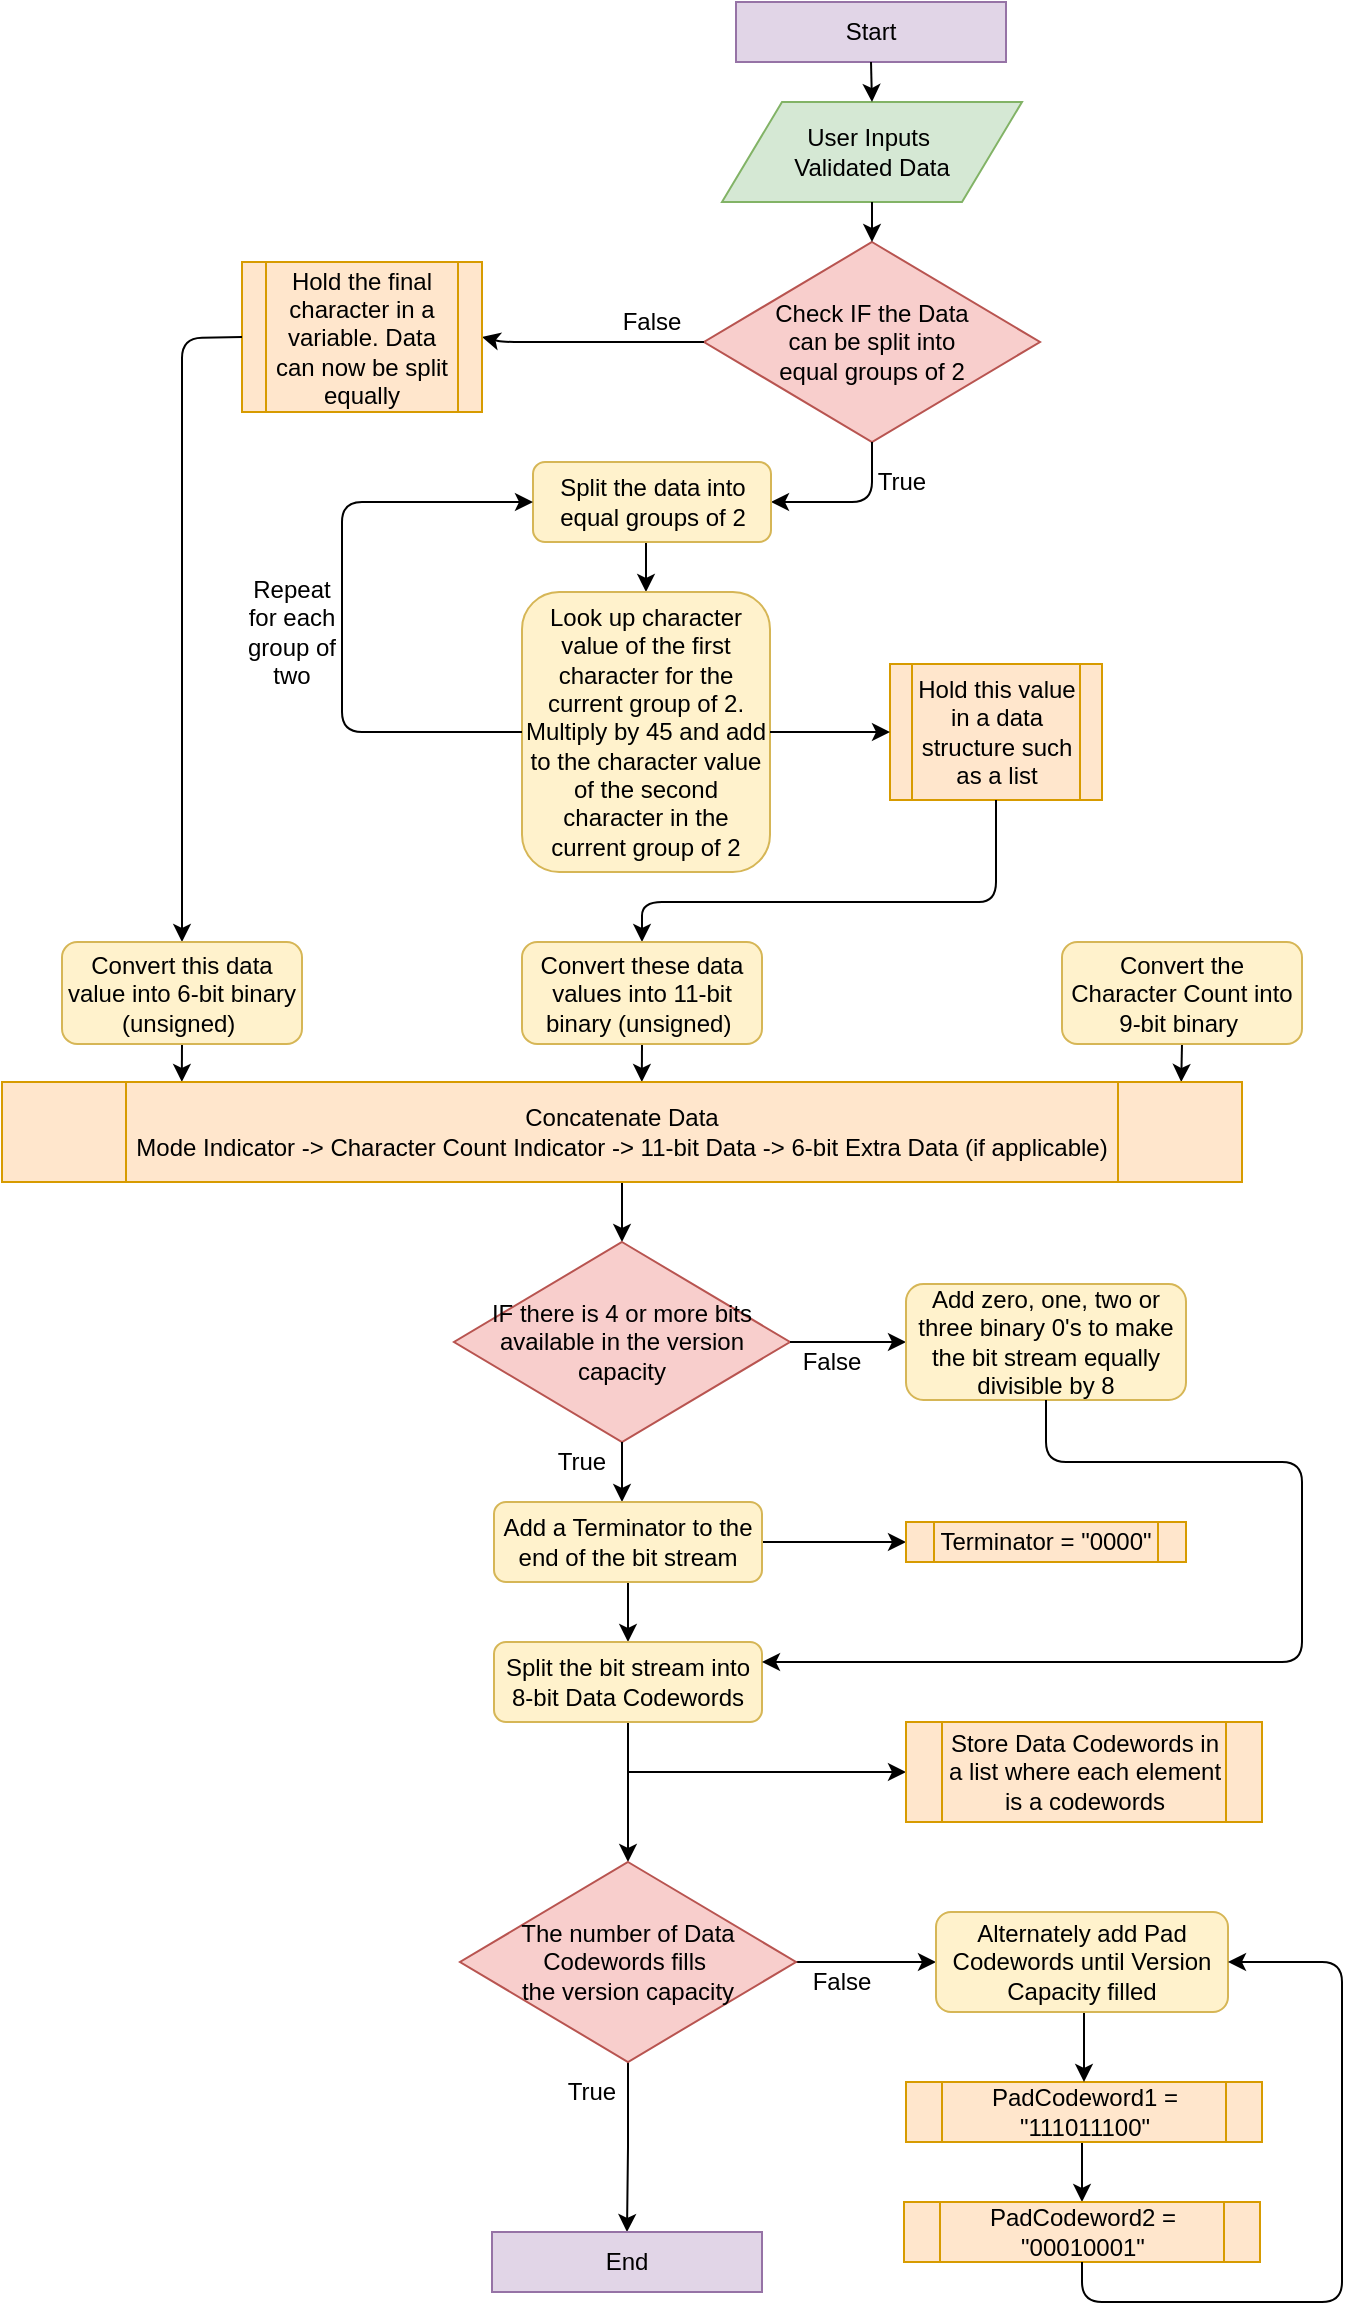<mxfile version="12.6.6" type="device"><diagram id="sSOguFqdtQyMkZrljodf" name="Page-1"><mxGraphModel dx="2431" dy="1199" grid="1" gridSize="10" guides="1" tooltips="1" connect="1" arrows="1" fold="1" page="0" pageScale="1" pageWidth="850" pageHeight="1100" math="0" shadow="0"><root><mxCell id="0"/><mxCell id="1" parent="0"/><mxCell id="ZuGt_-4RI6t441ke3lN3-1" value="User Inputs&amp;nbsp;&lt;br&gt;Validated Data" style="shape=parallelogram;perimeter=parallelogramPerimeter;whiteSpace=wrap;html=1;fillColor=#d5e8d4;strokeColor=#82b366;" parent="1" vertex="1"><mxGeometry x="350" y="60" width="150" height="50" as="geometry"/></mxCell><mxCell id="vWYArkn4wh3Oc3tbb6Ni-1" value="Check IF the Data&lt;br&gt;can be split into&lt;br&gt;equal groups of 2" style="rhombus;whiteSpace=wrap;html=1;fillColor=#f8cecc;strokeColor=#b85450;" parent="1" vertex="1"><mxGeometry x="341" y="130" width="168" height="100" as="geometry"/></mxCell><mxCell id="vWYArkn4wh3Oc3tbb6Ni-2" value="" style="endArrow=classic;html=1;exitX=0.5;exitY=1;exitDx=0;exitDy=0;entryX=0.5;entryY=0;entryDx=0;entryDy=0;" parent="1" source="ZuGt_-4RI6t441ke3lN3-1" target="vWYArkn4wh3Oc3tbb6Ni-1" edge="1"><mxGeometry width="50" height="50" relative="1" as="geometry"><mxPoint x="340" y="300" as="sourcePoint"/><mxPoint x="390" y="260" as="targetPoint"/></mxGeometry></mxCell><mxCell id="vWYArkn4wh3Oc3tbb6Ni-3" value="" style="endArrow=classic;html=1;exitX=0.5;exitY=1;exitDx=0;exitDy=0;entryX=1;entryY=0.5;entryDx=0;entryDy=0;" parent="1" source="vWYArkn4wh3Oc3tbb6Ni-1" target="vWYArkn4wh3Oc3tbb6Ni-11" edge="1"><mxGeometry width="50" height="50" relative="1" as="geometry"><mxPoint x="340" y="300" as="sourcePoint"/><mxPoint x="340" y="260" as="targetPoint"/><Array as="points"><mxPoint x="425" y="260"/></Array></mxGeometry></mxCell><mxCell id="vWYArkn4wh3Oc3tbb6Ni-4" value="True" style="text;html=1;strokeColor=none;fillColor=none;align=center;verticalAlign=middle;whiteSpace=wrap;rounded=0;" parent="1" vertex="1"><mxGeometry x="420" y="240" width="40" height="20" as="geometry"/></mxCell><mxCell id="vWYArkn4wh3Oc3tbb6Ni-5" value="" style="endArrow=classic;html=1;exitX=0;exitY=0.5;exitDx=0;exitDy=0;entryX=1;entryY=0.5;entryDx=0;entryDy=0;" parent="1" source="vWYArkn4wh3Oc3tbb6Ni-1" target="vWYArkn4wh3Oc3tbb6Ni-14" edge="1"><mxGeometry width="50" height="50" relative="1" as="geometry"><mxPoint x="330" y="340" as="sourcePoint"/><mxPoint x="280" y="180" as="targetPoint"/><Array as="points"><mxPoint x="240" y="180"/></Array></mxGeometry></mxCell><mxCell id="vWYArkn4wh3Oc3tbb6Ni-6" value="False" style="text;html=1;strokeColor=none;fillColor=none;align=center;verticalAlign=middle;whiteSpace=wrap;rounded=0;" parent="1" vertex="1"><mxGeometry x="300" y="160" width="30" height="20" as="geometry"/></mxCell><mxCell id="vWYArkn4wh3Oc3tbb6Ni-9" value="Start" style="rounded=0;whiteSpace=wrap;html=1;fillColor=#e1d5e7;strokeColor=#9673a6;" parent="1" vertex="1"><mxGeometry x="357" y="10" width="135" height="30" as="geometry"/></mxCell><mxCell id="vWYArkn4wh3Oc3tbb6Ni-10" value="" style="endArrow=classic;html=1;exitX=0.5;exitY=1;exitDx=0;exitDy=0;entryX=0.5;entryY=0;entryDx=0;entryDy=0;" parent="1" source="vWYArkn4wh3Oc3tbb6Ni-9" target="ZuGt_-4RI6t441ke3lN3-1" edge="1"><mxGeometry width="50" height="50" relative="1" as="geometry"><mxPoint x="160" y="340" as="sourcePoint"/><mxPoint x="210" y="290" as="targetPoint"/></mxGeometry></mxCell><mxCell id="vWYArkn4wh3Oc3tbb6Ni-13" style="edgeStyle=orthogonalEdgeStyle;rounded=0;orthogonalLoop=1;jettySize=auto;html=1;exitX=0.5;exitY=1;exitDx=0;exitDy=0;entryX=0.5;entryY=0;entryDx=0;entryDy=0;" parent="1" source="vWYArkn4wh3Oc3tbb6Ni-11" target="vWYArkn4wh3Oc3tbb6Ni-12" edge="1"><mxGeometry relative="1" as="geometry"/></mxCell><mxCell id="vWYArkn4wh3Oc3tbb6Ni-11" value="Split the data into equal groups of 2" style="rounded=1;whiteSpace=wrap;html=1;fillColor=#fff2cc;strokeColor=#d6b656;" parent="1" vertex="1"><mxGeometry x="255.5" y="240" width="119" height="40" as="geometry"/></mxCell><mxCell id="vWYArkn4wh3Oc3tbb6Ni-12" value="Look up character value of the first character for the current group of 2. Multiply by 45 and add to the character value of the second character in the current group of 2" style="rounded=1;whiteSpace=wrap;html=1;fillColor=#fff2cc;strokeColor=#d6b656;" parent="1" vertex="1"><mxGeometry x="250" y="305" width="124" height="140" as="geometry"/></mxCell><mxCell id="vWYArkn4wh3Oc3tbb6Ni-14" value="&lt;span style=&quot;white-space: normal&quot;&gt;Hold the final character in a variable. Data can now be split equally&lt;/span&gt;" style="shape=process;whiteSpace=wrap;html=1;backgroundOutline=1;fillColor=#ffe6cc;strokeColor=#d79b00;" parent="1" vertex="1"><mxGeometry x="110" y="140" width="120" height="75" as="geometry"/></mxCell><mxCell id="vWYArkn4wh3Oc3tbb6Ni-15" value="&lt;span style=&quot;white-space: normal&quot;&gt;Hold this value in a data structure such as a list&lt;/span&gt;" style="shape=process;whiteSpace=wrap;html=1;backgroundOutline=1;fillColor=#ffe6cc;strokeColor=#d79b00;" parent="1" vertex="1"><mxGeometry x="434" y="341" width="106" height="68" as="geometry"/></mxCell><mxCell id="vWYArkn4wh3Oc3tbb6Ni-16" value="" style="endArrow=classic;html=1;exitX=1;exitY=0.5;exitDx=0;exitDy=0;entryX=0;entryY=0.5;entryDx=0;entryDy=0;" parent="1" source="vWYArkn4wh3Oc3tbb6Ni-12" target="vWYArkn4wh3Oc3tbb6Ni-15" edge="1"><mxGeometry width="50" height="50" relative="1" as="geometry"><mxPoint x="160" y="510" as="sourcePoint"/><mxPoint x="210" y="460" as="targetPoint"/></mxGeometry></mxCell><mxCell id="vWYArkn4wh3Oc3tbb6Ni-17" value="" style="endArrow=classic;html=1;exitX=0;exitY=0.5;exitDx=0;exitDy=0;entryX=0;entryY=0.5;entryDx=0;entryDy=0;" parent="1" source="vWYArkn4wh3Oc3tbb6Ni-12" target="vWYArkn4wh3Oc3tbb6Ni-11" edge="1"><mxGeometry width="50" height="50" relative="1" as="geometry"><mxPoint x="110" y="510" as="sourcePoint"/><mxPoint x="160" y="260" as="targetPoint"/><Array as="points"><mxPoint x="160" y="375"/><mxPoint x="160" y="260"/></Array></mxGeometry></mxCell><mxCell id="vWYArkn4wh3Oc3tbb6Ni-18" value="Repeat for each group of two" style="text;html=1;strokeColor=none;fillColor=none;align=center;verticalAlign=middle;whiteSpace=wrap;rounded=0;" parent="1" vertex="1"><mxGeometry x="110" y="290" width="50" height="70" as="geometry"/></mxCell><mxCell id="vWYArkn4wh3Oc3tbb6Ni-19" value="" style="endArrow=classic;html=1;exitX=0.5;exitY=1;exitDx=0;exitDy=0;entryX=0.5;entryY=0;entryDx=0;entryDy=0;" parent="1" source="vWYArkn4wh3Oc3tbb6Ni-15" target="vWYArkn4wh3Oc3tbb6Ni-20" edge="1"><mxGeometry width="50" height="50" relative="1" as="geometry"><mxPoint x="110" y="520" as="sourcePoint"/><mxPoint x="310" y="510" as="targetPoint"/><Array as="points"><mxPoint x="487" y="460"/><mxPoint x="470" y="460"/><mxPoint x="310" y="460"/></Array></mxGeometry></mxCell><mxCell id="Y2whSlihTDEppJNSxdxh-2" style="edgeStyle=orthogonalEdgeStyle;rounded=0;orthogonalLoop=1;jettySize=auto;html=1;exitX=0.5;exitY=1;exitDx=0;exitDy=0;entryX=0.516;entryY=0;entryDx=0;entryDy=0;entryPerimeter=0;" edge="1" parent="1" source="vWYArkn4wh3Oc3tbb6Ni-20" target="vWYArkn4wh3Oc3tbb6Ni-25"><mxGeometry relative="1" as="geometry"/></mxCell><mxCell id="vWYArkn4wh3Oc3tbb6Ni-20" value="Convert these data values into 11-bit binary (unsigned)&amp;nbsp;" style="rounded=1;whiteSpace=wrap;html=1;fillColor=#fff2cc;strokeColor=#d6b656;" parent="1" vertex="1"><mxGeometry x="250" y="480" width="120" height="51" as="geometry"/></mxCell><mxCell id="vWYArkn4wh3Oc3tbb6Ni-21" value="" style="endArrow=classic;html=1;exitX=0;exitY=0.5;exitDx=0;exitDy=0;entryX=0.5;entryY=0;entryDx=0;entryDy=0;" parent="1" source="vWYArkn4wh3Oc3tbb6Ni-14" target="vWYArkn4wh3Oc3tbb6Ni-22" edge="1"><mxGeometry width="50" height="50" relative="1" as="geometry"><mxPoint x="110" y="630" as="sourcePoint"/><mxPoint x="80" y="510" as="targetPoint"/><Array as="points"><mxPoint x="80" y="178"/></Array></mxGeometry></mxCell><mxCell id="Y2whSlihTDEppJNSxdxh-3" style="edgeStyle=orthogonalEdgeStyle;rounded=0;orthogonalLoop=1;jettySize=auto;html=1;exitX=0.5;exitY=1;exitDx=0;exitDy=0;entryX=0.145;entryY=-0.001;entryDx=0;entryDy=0;entryPerimeter=0;" edge="1" parent="1" source="vWYArkn4wh3Oc3tbb6Ni-22" target="vWYArkn4wh3Oc3tbb6Ni-25"><mxGeometry relative="1" as="geometry"/></mxCell><mxCell id="vWYArkn4wh3Oc3tbb6Ni-22" value="Convert this data value into 6-bit binary (unsigned)&amp;nbsp;" style="rounded=1;whiteSpace=wrap;html=1;fillColor=#fff2cc;strokeColor=#d6b656;" parent="1" vertex="1"><mxGeometry x="20" y="480" width="120" height="51" as="geometry"/></mxCell><mxCell id="Y2whSlihTDEppJNSxdxh-1" style="edgeStyle=orthogonalEdgeStyle;rounded=0;orthogonalLoop=1;jettySize=auto;html=1;exitX=0.5;exitY=1;exitDx=0;exitDy=0;entryX=0.951;entryY=0;entryDx=0;entryDy=0;entryPerimeter=0;" edge="1" parent="1" source="vWYArkn4wh3Oc3tbb6Ni-23" target="vWYArkn4wh3Oc3tbb6Ni-25"><mxGeometry relative="1" as="geometry"/></mxCell><mxCell id="vWYArkn4wh3Oc3tbb6Ni-23" value="Convert the Character Count into 9-bit binary&amp;nbsp;" style="rounded=1;whiteSpace=wrap;html=1;fillColor=#fff2cc;strokeColor=#d6b656;" parent="1" vertex="1"><mxGeometry x="520" y="480" width="120" height="51" as="geometry"/></mxCell><mxCell id="vWYArkn4wh3Oc3tbb6Ni-40" style="edgeStyle=orthogonalEdgeStyle;rounded=0;orthogonalLoop=1;jettySize=auto;html=1;exitX=0.5;exitY=1;exitDx=0;exitDy=0;entryX=0.5;entryY=0;entryDx=0;entryDy=0;" parent="1" source="vWYArkn4wh3Oc3tbb6Ni-25" target="vWYArkn4wh3Oc3tbb6Ni-39" edge="1"><mxGeometry relative="1" as="geometry"/></mxCell><mxCell id="vWYArkn4wh3Oc3tbb6Ni-25" value="&lt;span style=&quot;white-space: normal&quot;&gt;&lt;br&gt;&lt;br&gt;Concatenate Data&lt;br&gt;Mode Indicator -&amp;gt; Character Count Indicator -&amp;gt; 11-bit Data -&amp;gt; 6-bit Extra Data (if applicable)&lt;br&gt;&amp;nbsp;&lt;br&gt;&lt;br&gt;&lt;/span&gt;" style="shape=process;whiteSpace=wrap;html=1;backgroundOutline=1;fillColor=#ffe6cc;strokeColor=#d79b00;align=center;" parent="1" vertex="1"><mxGeometry x="-10" y="550" width="620" height="50" as="geometry"/></mxCell><mxCell id="vWYArkn4wh3Oc3tbb6Ni-39" value="IF there is 4 or more bits available in the version capacity" style="rhombus;whiteSpace=wrap;html=1;fillColor=#f8cecc;strokeColor=#b85450;" parent="1" vertex="1"><mxGeometry x="216" y="630" width="168" height="100" as="geometry"/></mxCell><mxCell id="vWYArkn4wh3Oc3tbb6Ni-41" value="" style="endArrow=classic;html=1;exitX=0.5;exitY=1;exitDx=0;exitDy=0;entryX=0.5;entryY=0;entryDx=0;entryDy=0;" parent="1" source="vWYArkn4wh3Oc3tbb6Ni-39" edge="1"><mxGeometry width="50" height="50" relative="1" as="geometry"><mxPoint x="-30" y="800" as="sourcePoint"/><mxPoint x="300" y="760" as="targetPoint"/></mxGeometry></mxCell><mxCell id="vWYArkn4wh3Oc3tbb6Ni-42" value="" style="endArrow=classic;html=1;exitX=1;exitY=0.5;exitDx=0;exitDy=0;entryX=0;entryY=0.5;entryDx=0;entryDy=0;" parent="1" source="vWYArkn4wh3Oc3tbb6Ni-39" target="eL9zDinXyLCbYFJHDZby-7" edge="1"><mxGeometry width="50" height="50" relative="1" as="geometry"><mxPoint x="310" y="740" as="sourcePoint"/><mxPoint x="442" y="680" as="targetPoint"/></mxGeometry></mxCell><mxCell id="vWYArkn4wh3Oc3tbb6Ni-43" value="True" style="text;html=1;strokeColor=none;fillColor=none;align=center;verticalAlign=middle;whiteSpace=wrap;rounded=0;" parent="1" vertex="1"><mxGeometry x="260" y="730" width="40" height="20" as="geometry"/></mxCell><mxCell id="vWYArkn4wh3Oc3tbb6Ni-44" value="False" style="text;html=1;strokeColor=none;fillColor=none;align=center;verticalAlign=middle;whiteSpace=wrap;rounded=0;" parent="1" vertex="1"><mxGeometry x="390" y="680" width="30" height="20" as="geometry"/></mxCell><mxCell id="eL9zDinXyLCbYFJHDZby-7" value="Add zero, one, two or three binary 0's to make the bit stream equally divisible by 8" style="rounded=1;whiteSpace=wrap;html=1;fillColor=#fff2cc;strokeColor=#d6b656;" parent="1" vertex="1"><mxGeometry x="442" y="651" width="140" height="58" as="geometry"/></mxCell><mxCell id="eL9zDinXyLCbYFJHDZby-14" style="edgeStyle=orthogonalEdgeStyle;rounded=0;orthogonalLoop=1;jettySize=auto;html=1;entryX=0;entryY=0.5;entryDx=0;entryDy=0;" parent="1" source="eL9zDinXyLCbYFJHDZby-11" target="eL9zDinXyLCbYFJHDZby-13" edge="1"><mxGeometry relative="1" as="geometry"/></mxCell><mxCell id="eL9zDinXyLCbYFJHDZby-17" style="edgeStyle=orthogonalEdgeStyle;rounded=0;orthogonalLoop=1;jettySize=auto;html=1;entryX=0.5;entryY=0;entryDx=0;entryDy=0;" parent="1" source="eL9zDinXyLCbYFJHDZby-11" target="eL9zDinXyLCbYFJHDZby-16" edge="1"><mxGeometry relative="1" as="geometry"/></mxCell><mxCell id="eL9zDinXyLCbYFJHDZby-11" value="Add a Terminator to the end of the bit stream" style="rounded=1;whiteSpace=wrap;html=1;fillColor=#fff2cc;strokeColor=#d6b656;" parent="1" vertex="1"><mxGeometry x="236" y="760" width="134" height="40" as="geometry"/></mxCell><mxCell id="eL9zDinXyLCbYFJHDZby-13" value="Terminator = &quot;0000&quot;&lt;span style=&quot;white-space: normal&quot;&gt;&lt;br&gt;&lt;/span&gt;" style="shape=process;whiteSpace=wrap;html=1;backgroundOutline=1;fillColor=#ffe6cc;strokeColor=#d79b00;align=center;" parent="1" vertex="1"><mxGeometry x="442" y="770" width="140" height="20" as="geometry"/></mxCell><mxCell id="eL9zDinXyLCbYFJHDZby-19" style="edgeStyle=orthogonalEdgeStyle;rounded=0;orthogonalLoop=1;jettySize=auto;html=1;exitX=0.5;exitY=1;exitDx=0;exitDy=0;entryX=0;entryY=0.5;entryDx=0;entryDy=0;" parent="1" source="eL9zDinXyLCbYFJHDZby-16" target="eL9zDinXyLCbYFJHDZby-20" edge="1"><mxGeometry relative="1" as="geometry"><mxPoint x="380" y="920" as="targetPoint"/></mxGeometry></mxCell><mxCell id="Cti6457U9wmkua9-m6bo-17" style="edgeStyle=orthogonalEdgeStyle;rounded=0;orthogonalLoop=1;jettySize=auto;html=1;exitX=0.5;exitY=1;exitDx=0;exitDy=0;entryX=0.5;entryY=0;entryDx=0;entryDy=0;" parent="1" source="eL9zDinXyLCbYFJHDZby-16" target="Cti6457U9wmkua9-m6bo-6" edge="1"><mxGeometry relative="1" as="geometry"/></mxCell><mxCell id="eL9zDinXyLCbYFJHDZby-16" value="Split the bit stream into 8-bit Data Codewords" style="rounded=1;whiteSpace=wrap;html=1;fillColor=#fff2cc;strokeColor=#d6b656;" parent="1" vertex="1"><mxGeometry x="236" y="830" width="134" height="40" as="geometry"/></mxCell><mxCell id="eL9zDinXyLCbYFJHDZby-20" value="Store Data Codewords in a list where each element is a codewords&lt;span style=&quot;white-space: normal&quot;&gt;&lt;br&gt;&lt;/span&gt;" style="shape=process;whiteSpace=wrap;html=1;backgroundOutline=1;fillColor=#ffe6cc;strokeColor=#d79b00;align=center;" parent="1" vertex="1"><mxGeometry x="442" y="870" width="178" height="50" as="geometry"/></mxCell><mxCell id="Cti6457U9wmkua9-m6bo-15" style="edgeStyle=orthogonalEdgeStyle;rounded=0;orthogonalLoop=1;jettySize=auto;html=1;exitX=0.5;exitY=1;exitDx=0;exitDy=0;entryX=0.5;entryY=0;entryDx=0;entryDy=0;" parent="1" source="Cti6457U9wmkua9-m6bo-1" target="Cti6457U9wmkua9-m6bo-2" edge="1"><mxGeometry relative="1" as="geometry"/></mxCell><mxCell id="Cti6457U9wmkua9-m6bo-1" value="PadCodeword1 = &quot;111011100&quot;&lt;span style=&quot;white-space: normal&quot;&gt;&lt;br&gt;&lt;/span&gt;" style="shape=process;whiteSpace=wrap;html=1;backgroundOutline=1;fillColor=#ffe6cc;strokeColor=#d79b00;align=center;" parent="1" vertex="1"><mxGeometry x="442" y="1050" width="178" height="30" as="geometry"/></mxCell><mxCell id="Cti6457U9wmkua9-m6bo-2" value="PadCodeword2 = &quot;00010001&quot;&lt;span style=&quot;white-space: normal&quot;&gt;&lt;br&gt;&lt;/span&gt;" style="shape=process;whiteSpace=wrap;html=1;backgroundOutline=1;fillColor=#ffe6cc;strokeColor=#d79b00;align=center;" parent="1" vertex="1"><mxGeometry x="441" y="1110" width="178" height="30" as="geometry"/></mxCell><mxCell id="Cti6457U9wmkua9-m6bo-13" style="edgeStyle=orthogonalEdgeStyle;rounded=0;orthogonalLoop=1;jettySize=auto;html=1;exitX=1;exitY=0.5;exitDx=0;exitDy=0;entryX=0;entryY=0.5;entryDx=0;entryDy=0;" parent="1" source="Cti6457U9wmkua9-m6bo-6" target="Cti6457U9wmkua9-m6bo-11" edge="1"><mxGeometry relative="1" as="geometry"/></mxCell><mxCell id="Cti6457U9wmkua9-m6bo-18" style="edgeStyle=orthogonalEdgeStyle;rounded=0;orthogonalLoop=1;jettySize=auto;html=1;exitX=0.5;exitY=1;exitDx=0;exitDy=0;entryX=0.5;entryY=0;entryDx=0;entryDy=0;" parent="1" source="Cti6457U9wmkua9-m6bo-6" target="Cti6457U9wmkua9-m6bo-29" edge="1"><mxGeometry relative="1" as="geometry"><mxPoint x="303" y="1200" as="targetPoint"/></mxGeometry></mxCell><mxCell id="Cti6457U9wmkua9-m6bo-6" value="The number of Data Codewords fills&amp;nbsp;&lt;br&gt;the version capacity" style="rhombus;whiteSpace=wrap;html=1;fillColor=#f8cecc;strokeColor=#b85450;" parent="1" vertex="1"><mxGeometry x="219" y="940" width="168" height="100" as="geometry"/></mxCell><mxCell id="Cti6457U9wmkua9-m6bo-8" value="True" style="text;html=1;strokeColor=none;fillColor=none;align=center;verticalAlign=middle;whiteSpace=wrap;rounded=0;" parent="1" vertex="1"><mxGeometry x="265" y="1045" width="40" height="20" as="geometry"/></mxCell><mxCell id="Cti6457U9wmkua9-m6bo-14" style="edgeStyle=orthogonalEdgeStyle;rounded=0;orthogonalLoop=1;jettySize=auto;html=1;exitX=0.5;exitY=1;exitDx=0;exitDy=0;entryX=0.5;entryY=0;entryDx=0;entryDy=0;" parent="1" source="Cti6457U9wmkua9-m6bo-11" target="Cti6457U9wmkua9-m6bo-1" edge="1"><mxGeometry relative="1" as="geometry"/></mxCell><mxCell id="Cti6457U9wmkua9-m6bo-11" value="Alternately add Pad Codewords until Version Capacity filled" style="rounded=1;whiteSpace=wrap;html=1;fillColor=#fff2cc;strokeColor=#d6b656;" parent="1" vertex="1"><mxGeometry x="457" y="965" width="146" height="50" as="geometry"/></mxCell><mxCell id="Cti6457U9wmkua9-m6bo-19" value="False" style="text;html=1;strokeColor=none;fillColor=none;align=center;verticalAlign=middle;whiteSpace=wrap;rounded=0;" parent="1" vertex="1"><mxGeometry x="390" y="990" width="40" height="20" as="geometry"/></mxCell><mxCell id="Cti6457U9wmkua9-m6bo-21" value="" style="endArrow=classic;html=1;exitX=0.5;exitY=1;exitDx=0;exitDy=0;entryX=1;entryY=0.25;entryDx=0;entryDy=0;" parent="1" source="eL9zDinXyLCbYFJHDZby-7" target="eL9zDinXyLCbYFJHDZby-16" edge="1"><mxGeometry width="50" height="50" relative="1" as="geometry"><mxPoint x="-30" y="1230" as="sourcePoint"/><mxPoint x="20" y="1180" as="targetPoint"/><Array as="points"><mxPoint x="512" y="740"/><mxPoint x="640" y="740"/><mxPoint x="640" y="840"/></Array></mxGeometry></mxCell><mxCell id="Cti6457U9wmkua9-m6bo-28" value="" style="endArrow=classic;html=1;exitX=0.5;exitY=1;exitDx=0;exitDy=0;entryX=1;entryY=0.5;entryDx=0;entryDy=0;" parent="1" source="Cti6457U9wmkua9-m6bo-2" target="Cti6457U9wmkua9-m6bo-11" edge="1"><mxGeometry width="50" height="50" relative="1" as="geometry"><mxPoint x="670" y="1140" as="sourcePoint"/><mxPoint x="670" y="1160" as="targetPoint"/><Array as="points"><mxPoint x="530" y="1160"/><mxPoint x="660" y="1160"/><mxPoint x="660" y="990"/></Array></mxGeometry></mxCell><mxCell id="Cti6457U9wmkua9-m6bo-29" value="End" style="rounded=0;whiteSpace=wrap;html=1;fillColor=#e1d5e7;strokeColor=#9673a6;" parent="1" vertex="1"><mxGeometry x="235" y="1125" width="135" height="30" as="geometry"/></mxCell></root></mxGraphModel></diagram></mxfile>